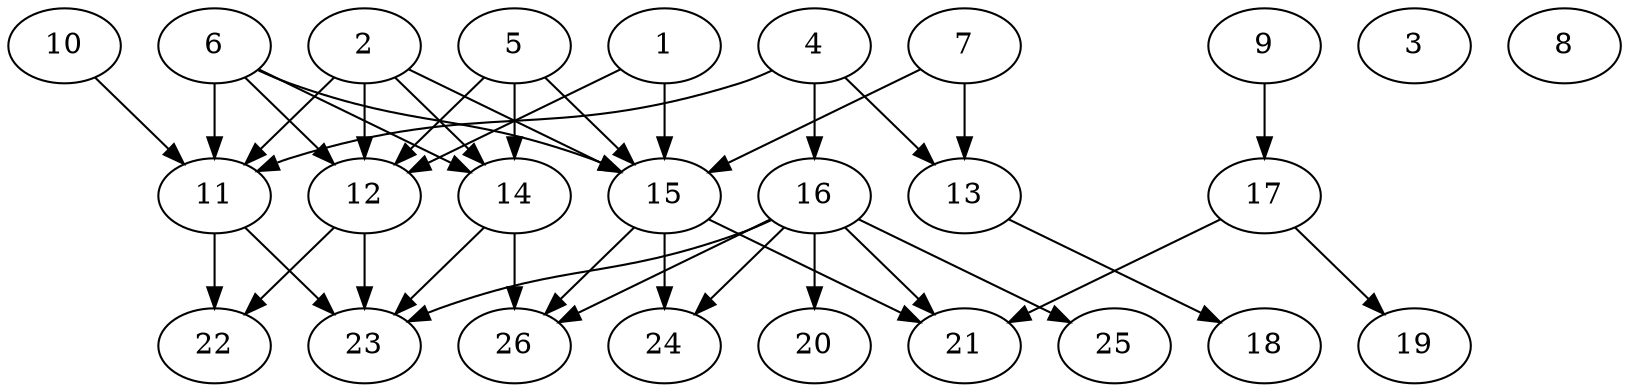 // DAG (tier=2-normal, mode=data, n=26, ccr=0.410, fat=0.681, density=0.517, regular=0.400, jump=0.170, mindata=2097152, maxdata=16777216)
// DAG automatically generated by daggen at Sun Aug 24 16:33:34 2025
// /home/ermia/Project/Environments/daggen/bin/daggen --dot --ccr 0.410 --fat 0.681 --regular 0.400 --density 0.517 --jump 0.170 --mindata 2097152 --maxdata 16777216 -n 26 
digraph G {
  1 [size="125451827514214512", alpha="0.17", expect_size="62725913757107256"]
  1 -> 12 [size ="128442750205952"]
  1 -> 15 [size ="128442750205952"]
  2 [size="999137663797182592", alpha="0.07", expect_size="499568831898591296"]
  2 -> 11 [size ="485036159664128"]
  2 -> 12 [size ="485036159664128"]
  2 -> 14 [size ="485036159664128"]
  2 -> 15 [size ="485036159664128"]
  3 [size="576840871981190016", alpha="0.19", expect_size="288420435990595008"]
  4 [size="233859749390871104", alpha="0.09", expect_size="116929874695435552"]
  4 -> 11 [size ="193595785084928"]
  4 -> 13 [size ="193595785084928"]
  4 -> 16 [size ="193595785084928"]
  5 [size="66344326680448200", alpha="0.06", expect_size="33172163340224100"]
  5 -> 12 [size ="1592437004828672"]
  5 -> 14 [size ="1592437004828672"]
  5 -> 15 [size ="1592437004828672"]
  6 [size="302690820822703488", alpha="0.09", expect_size="151345410411351744"]
  6 -> 11 [size ="122217731981312"]
  6 -> 12 [size ="122217731981312"]
  6 -> 14 [size ="122217731981312"]
  6 -> 15 [size ="122217731981312"]
  7 [size="2929962666856468709376", alpha="0.13", expect_size="1464981333428234354688"]
  7 -> 13 [size ="1638065932075008"]
  7 -> 15 [size ="1638065932075008"]
  8 [size="2708465038341986", alpha="0.05", expect_size="1354232519170993"]
  9 [size="37649233670713792", alpha="0.17", expect_size="18824616835356896"]
  9 -> 17 [size ="657165236830208"]
  10 [size="1010597214814208000000", alpha="0.15", expect_size="505298607407104000000"]
  10 -> 11 [size ="805641912320000"]
  11 [size="41423113996857944", alpha="0.15", expect_size="20711556998428972"]
  11 -> 22 [size ="903651396681728"]
  11 -> 23 [size ="903651396681728"]
  12 [size="13166725418486595584", alpha="0.17", expect_size="6583362709243297792"]
  12 -> 22 [size ="44607563890688"]
  12 -> 23 [size ="44607563890688"]
  13 [size="36537819249089288", alpha="0.20", expect_size="18268909624544644"]
  13 -> 18 [size ="1713707461640192"]
  14 [size="5025658488009297", alpha="0.19", expect_size="2512829244004648"]
  14 -> 23 [size ="105717432320000"]
  14 -> 26 [size ="105717432320000"]
  15 [size="6799651242162164", alpha="0.08", expect_size="3399825621081082"]
  15 -> 21 [size ="260349181820928"]
  15 -> 24 [size ="260349181820928"]
  15 -> 26 [size ="260349181820928"]
  16 [size="1022087046097872617472", alpha="0.00", expect_size="511043523048936308736"]
  16 -> 20 [size ="811736814845952"]
  16 -> 21 [size ="811736814845952"]
  16 -> 23 [size ="811736814845952"]
  16 -> 24 [size ="811736814845952"]
  16 -> 25 [size ="811736814845952"]
  16 -> 26 [size ="811736814845952"]
  17 [size="2173559065542656000000", alpha="0.06", expect_size="1086779532771328000000"]
  17 -> 19 [size ="1342366023680000"]
  17 -> 21 [size ="1342366023680000"]
  18 [size="570207843841063518208", alpha="0.00", expect_size="285103921920531759104"]
  19 [size="3511262793251920896", alpha="0.16", expect_size="1755631396625960448"]
  20 [size="880719140073143808", alpha="0.17", expect_size="440359570036571904"]
  21 [size="178838750984606318592", alpha="0.07", expect_size="89419375492303159296"]
  22 [size="677462762686267008", alpha="0.14", expect_size="338731381343133504"]
  23 [size="2408165282077024768", alpha="0.03", expect_size="1204082641038512384"]
  24 [size="61596259594045616", alpha="0.09", expect_size="30798129797022808"]
  25 [size="831755143295895863296", alpha="0.18", expect_size="415877571647947931648"]
  26 [size="7148293828894460", alpha="0.19", expect_size="3574146914447230"]
}